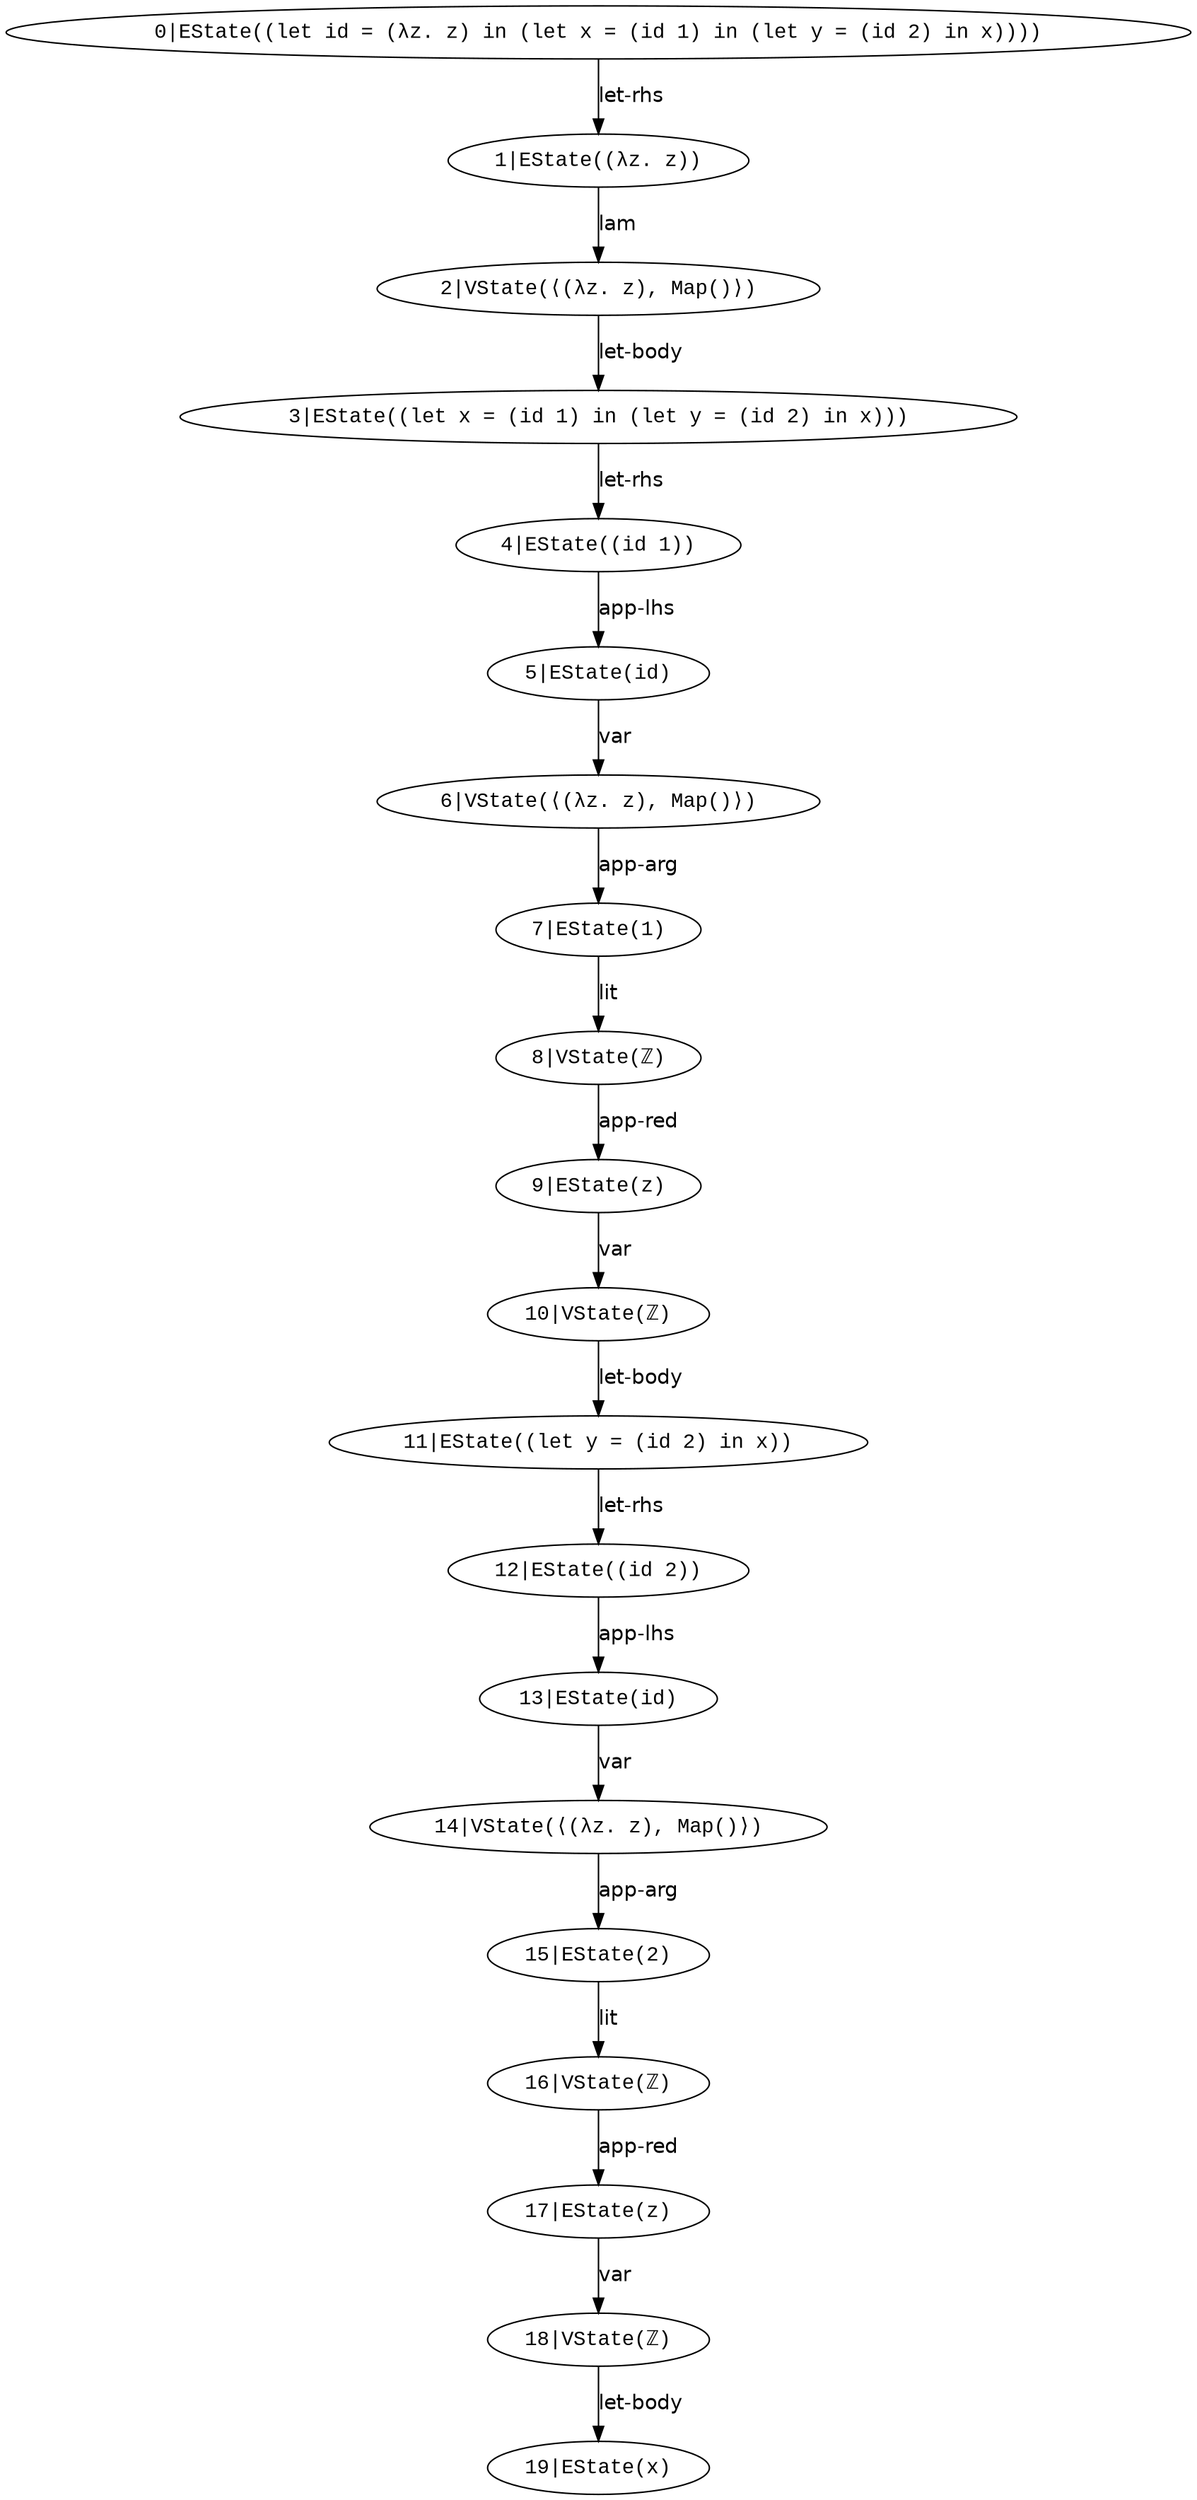 digraph G {
  node [fontname = "Courier New"];
  edge [fontname = "helvetica"];
  0 -> 1 [label="let-rhs"];
  1 -> 2 [label="lam"];
  2 -> 3 [label="let-body"];
  3 -> 4 [label="let-rhs"];
  4 -> 5 [label="app-lhs"];
  5 -> 6 [label="var"];
  6 -> 7 [label="app-arg"];
  7 -> 8 [label="lit"];
  8 -> 9 [label="app-red"];
  9 -> 10 [label="var"];
  10 -> 11 [label="let-body"];
  11 -> 12 [label="let-rhs"];
  12 -> 13 [label="app-lhs"];
  13 -> 14 [label="var"];
  14 -> 15 [label="app-arg"];
  15 -> 16 [label="lit"];
  16 -> 17 [label="app-red"];
  17 -> 18 [label="var"];
  18 -> 19 [label="let-body"];
  16 [label="16|VState(ℤ)"];
  14 [label="14|VState(⟨(λz. z), Map()⟩)"];
  7 [label="7|EState(1)"];
  19 [label="19|EState(x)"];
  4 [label="4|EState((id 1))"];
  1 [label="1|EState((λz. z))"];
  12 [label="12|EState((id 2))"];
  17 [label="17|EState(z)"];
  15 [label="15|EState(2)"];
  18 [label="18|VState(ℤ)"];
  9 [label="9|EState(z)"];
  0 [label="0|EState((let id = (λz. z) in (let x = (id 1) in (let y = (id 2) in x))))"];
  8 [label="8|VState(ℤ)"];
  3 [label="3|EState((let x = (id 1) in (let y = (id 2) in x)))"];
  13 [label="13|EState(id)"];
  6 [label="6|VState(⟨(λz. z), Map()⟩)"];
  10 [label="10|VState(ℤ)"];
  2 [label="2|VState(⟨(λz. z), Map()⟩)"];
  11 [label="11|EState((let y = (id 2) in x))"];
  5 [label="5|EState(id)"];
}
